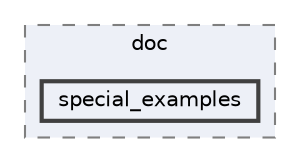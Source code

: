 digraph "external/taskflow/3rd-party/eigen-3.3.7/doc/special_examples"
{
 // LATEX_PDF_SIZE
  bgcolor="transparent";
  edge [fontname=Helvetica,fontsize=10,labelfontname=Helvetica,labelfontsize=10];
  node [fontname=Helvetica,fontsize=10,shape=box,height=0.2,width=0.4];
  compound=true
  subgraph clusterdir_df1c53aad61ac9a89ffcaf57d48bbbf0 {
    graph [ bgcolor="#edf0f7", pencolor="grey50", label="doc", fontname=Helvetica,fontsize=10 style="filled,dashed", URL="dir_df1c53aad61ac9a89ffcaf57d48bbbf0.html",tooltip=""]
  dir_c2a61a220ccc620f6db95a7acadab4d2 [label="special_examples", fillcolor="#edf0f7", color="grey25", style="filled,bold", URL="dir_c2a61a220ccc620f6db95a7acadab4d2.html",tooltip=""];
  }
}
